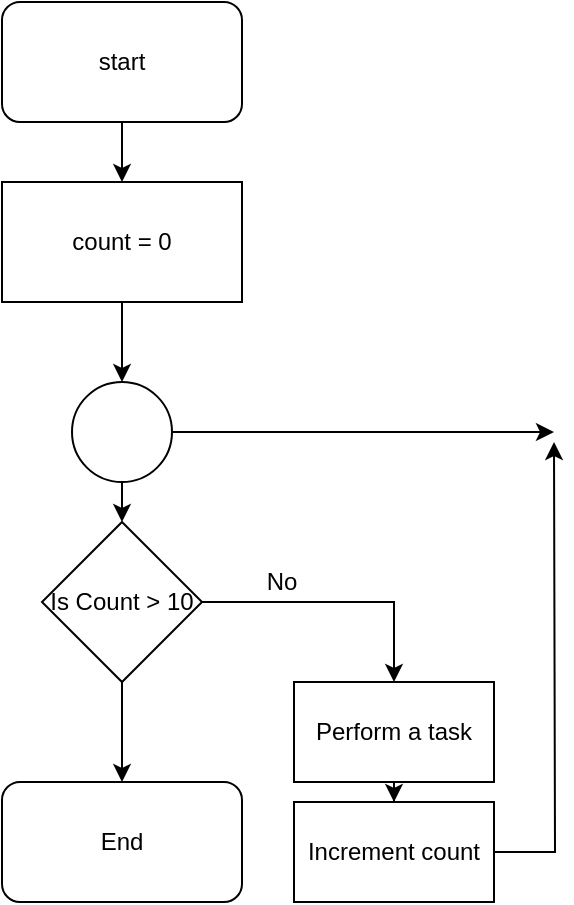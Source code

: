 <mxfile version="14.5.4" type="github">
  <diagram id="C5RBs43oDa-KdzZeNtuy" name="Page-1">
    <mxGraphModel dx="782" dy="365" grid="1" gridSize="10" guides="1" tooltips="1" connect="1" arrows="1" fold="1" page="1" pageScale="1" pageWidth="827" pageHeight="1169" math="0" shadow="0">
      <root>
        <mxCell id="WIyWlLk6GJQsqaUBKTNV-0" />
        <mxCell id="WIyWlLk6GJQsqaUBKTNV-1" parent="WIyWlLk6GJQsqaUBKTNV-0" />
        <mxCell id="udgKXl8Ty3vJjxtchM4b-0" value="start" style="rounded=1;whiteSpace=wrap;html=1;" vertex="1" parent="WIyWlLk6GJQsqaUBKTNV-1">
          <mxGeometry x="294" y="20" width="120" height="60" as="geometry" />
        </mxCell>
        <mxCell id="udgKXl8Ty3vJjxtchM4b-1" value="" style="endArrow=classic;html=1;exitX=0.5;exitY=1;exitDx=0;exitDy=0;" edge="1" parent="WIyWlLk6GJQsqaUBKTNV-1" source="udgKXl8Ty3vJjxtchM4b-0">
          <mxGeometry width="50" height="50" relative="1" as="geometry">
            <mxPoint x="380" y="180" as="sourcePoint" />
            <mxPoint x="354" y="110" as="targetPoint" />
          </mxGeometry>
        </mxCell>
        <mxCell id="udgKXl8Ty3vJjxtchM4b-2" value="count = 0" style="rounded=0;whiteSpace=wrap;html=1;" vertex="1" parent="WIyWlLk6GJQsqaUBKTNV-1">
          <mxGeometry x="294" y="110" width="120" height="60" as="geometry" />
        </mxCell>
        <mxCell id="udgKXl8Ty3vJjxtchM4b-3" value="" style="endArrow=classic;html=1;exitX=0.5;exitY=1;exitDx=0;exitDy=0;" edge="1" parent="WIyWlLk6GJQsqaUBKTNV-1" source="udgKXl8Ty3vJjxtchM4b-2">
          <mxGeometry width="50" height="50" relative="1" as="geometry">
            <mxPoint x="370" y="180" as="sourcePoint" />
            <mxPoint x="354" y="210" as="targetPoint" />
          </mxGeometry>
        </mxCell>
        <mxCell id="udgKXl8Ty3vJjxtchM4b-8" style="edgeStyle=orthogonalEdgeStyle;rounded=0;orthogonalLoop=1;jettySize=auto;html=1;exitX=0.5;exitY=1;exitDx=0;exitDy=0;" edge="1" parent="WIyWlLk6GJQsqaUBKTNV-1" source="udgKXl8Ty3vJjxtchM4b-4">
          <mxGeometry relative="1" as="geometry">
            <mxPoint x="354" y="280" as="targetPoint" />
          </mxGeometry>
        </mxCell>
        <mxCell id="udgKXl8Ty3vJjxtchM4b-20" style="edgeStyle=orthogonalEdgeStyle;rounded=0;orthogonalLoop=1;jettySize=auto;html=1;" edge="1" parent="WIyWlLk6GJQsqaUBKTNV-1" source="udgKXl8Ty3vJjxtchM4b-4">
          <mxGeometry relative="1" as="geometry">
            <mxPoint x="570" y="235" as="targetPoint" />
          </mxGeometry>
        </mxCell>
        <mxCell id="udgKXl8Ty3vJjxtchM4b-4" value="" style="ellipse;whiteSpace=wrap;html=1;aspect=fixed;" vertex="1" parent="WIyWlLk6GJQsqaUBKTNV-1">
          <mxGeometry x="329" y="210" width="50" height="50" as="geometry" />
        </mxCell>
        <mxCell id="udgKXl8Ty3vJjxtchM4b-9" value="No" style="text;html=1;strokeColor=none;fillColor=none;align=center;verticalAlign=middle;whiteSpace=wrap;rounded=0;" vertex="1" parent="WIyWlLk6GJQsqaUBKTNV-1">
          <mxGeometry x="414" y="300" width="40" height="20" as="geometry" />
        </mxCell>
        <mxCell id="udgKXl8Ty3vJjxtchM4b-17" style="edgeStyle=orthogonalEdgeStyle;rounded=0;orthogonalLoop=1;jettySize=auto;html=1;" edge="1" parent="WIyWlLk6GJQsqaUBKTNV-1" source="udgKXl8Ty3vJjxtchM4b-12" target="udgKXl8Ty3vJjxtchM4b-18">
          <mxGeometry relative="1" as="geometry">
            <mxPoint x="490" y="450" as="targetPoint" />
          </mxGeometry>
        </mxCell>
        <mxCell id="udgKXl8Ty3vJjxtchM4b-12" value="Perform a task" style="rounded=0;whiteSpace=wrap;html=1;" vertex="1" parent="WIyWlLk6GJQsqaUBKTNV-1">
          <mxGeometry x="440" y="360" width="100" height="50" as="geometry" />
        </mxCell>
        <mxCell id="udgKXl8Ty3vJjxtchM4b-14" style="edgeStyle=orthogonalEdgeStyle;rounded=0;orthogonalLoop=1;jettySize=auto;html=1;entryX=0.5;entryY=0;entryDx=0;entryDy=0;" edge="1" parent="WIyWlLk6GJQsqaUBKTNV-1" source="udgKXl8Ty3vJjxtchM4b-13" target="udgKXl8Ty3vJjxtchM4b-12">
          <mxGeometry relative="1" as="geometry" />
        </mxCell>
        <mxCell id="udgKXl8Ty3vJjxtchM4b-15" style="edgeStyle=orthogonalEdgeStyle;rounded=0;orthogonalLoop=1;jettySize=auto;html=1;" edge="1" parent="WIyWlLk6GJQsqaUBKTNV-1" source="udgKXl8Ty3vJjxtchM4b-13" target="udgKXl8Ty3vJjxtchM4b-16">
          <mxGeometry relative="1" as="geometry">
            <mxPoint x="354" y="440" as="targetPoint" />
          </mxGeometry>
        </mxCell>
        <mxCell id="udgKXl8Ty3vJjxtchM4b-13" value="Is Count &amp;gt; 10" style="rhombus;whiteSpace=wrap;html=1;" vertex="1" parent="WIyWlLk6GJQsqaUBKTNV-1">
          <mxGeometry x="314" y="280" width="80" height="80" as="geometry" />
        </mxCell>
        <mxCell id="udgKXl8Ty3vJjxtchM4b-16" value="End" style="rounded=1;whiteSpace=wrap;html=1;" vertex="1" parent="WIyWlLk6GJQsqaUBKTNV-1">
          <mxGeometry x="294" y="410" width="120" height="60" as="geometry" />
        </mxCell>
        <mxCell id="udgKXl8Ty3vJjxtchM4b-19" style="edgeStyle=orthogonalEdgeStyle;rounded=0;orthogonalLoop=1;jettySize=auto;html=1;" edge="1" parent="WIyWlLk6GJQsqaUBKTNV-1" source="udgKXl8Ty3vJjxtchM4b-18">
          <mxGeometry relative="1" as="geometry">
            <mxPoint x="570" y="240" as="targetPoint" />
          </mxGeometry>
        </mxCell>
        <mxCell id="udgKXl8Ty3vJjxtchM4b-18" value="Increment count" style="rounded=0;whiteSpace=wrap;html=1;" vertex="1" parent="WIyWlLk6GJQsqaUBKTNV-1">
          <mxGeometry x="440" y="420" width="100" height="50" as="geometry" />
        </mxCell>
      </root>
    </mxGraphModel>
  </diagram>
</mxfile>

